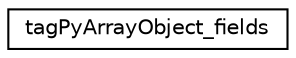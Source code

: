 digraph "Graphical Class Hierarchy"
{
 // LATEX_PDF_SIZE
  edge [fontname="Helvetica",fontsize="10",labelfontname="Helvetica",labelfontsize="10"];
  node [fontname="Helvetica",fontsize="10",shape=record];
  rankdir="LR";
  Node0 [label="tagPyArrayObject_fields",height=0.2,width=0.4,color="black", fillcolor="white", style="filled",URL="$structtagPyArrayObject__fields.html",tooltip=" "];
}
